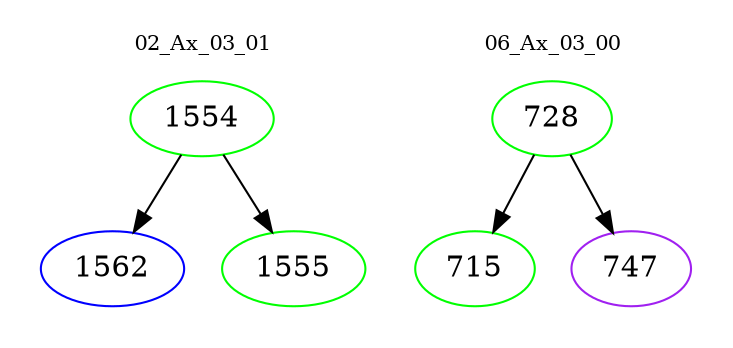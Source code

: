 digraph{
subgraph cluster_0 {
color = white
label = "02_Ax_03_01";
fontsize=10;
T0_1554 [label="1554", color="green"]
T0_1554 -> T0_1562 [color="black"]
T0_1562 [label="1562", color="blue"]
T0_1554 -> T0_1555 [color="black"]
T0_1555 [label="1555", color="green"]
}
subgraph cluster_1 {
color = white
label = "06_Ax_03_00";
fontsize=10;
T1_728 [label="728", color="green"]
T1_728 -> T1_715 [color="black"]
T1_715 [label="715", color="green"]
T1_728 -> T1_747 [color="black"]
T1_747 [label="747", color="purple"]
}
}
